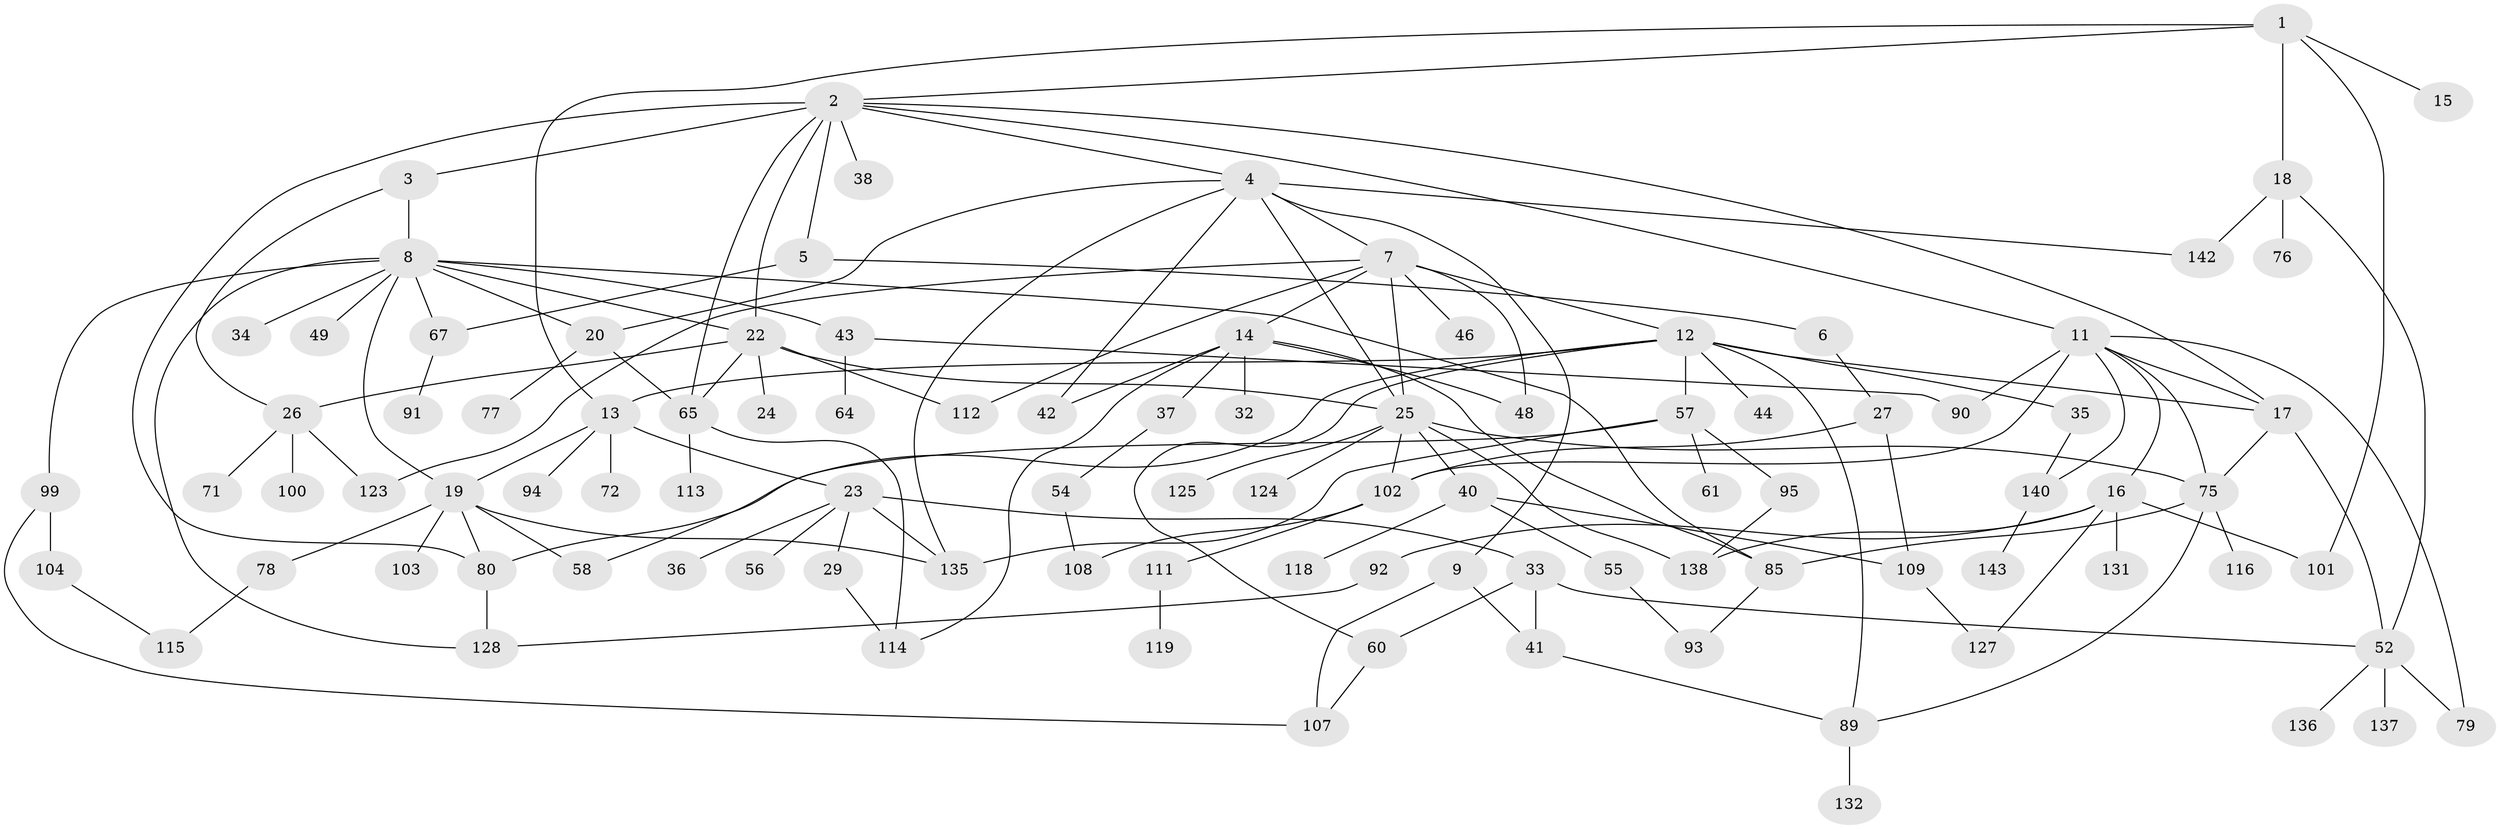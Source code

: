// Generated by graph-tools (version 1.1) at 2025/51/02/27/25 19:51:40]
// undirected, 99 vertices, 150 edges
graph export_dot {
graph [start="1"]
  node [color=gray90,style=filled];
  1 [super="+81"];
  2 [super="+50"];
  3;
  4 [super="+51"];
  5 [super="+53"];
  6;
  7 [super="+10"];
  8 [super="+66"];
  9 [super="+88"];
  11 [super="+30"];
  12 [super="+31"];
  13 [super="+69"];
  14 [super="+74"];
  15;
  16 [super="+73"];
  17 [super="+70"];
  18;
  19 [super="+21"];
  20 [super="+133"];
  22 [super="+39"];
  23 [super="+84"];
  24;
  25 [super="+28"];
  26 [super="+45"];
  27 [super="+63"];
  29 [super="+59"];
  32;
  33 [super="+139"];
  34;
  35;
  36 [super="+62"];
  37;
  38 [super="+83"];
  40 [super="+47"];
  41 [super="+121"];
  42;
  43;
  44;
  46;
  48 [super="+68"];
  49;
  52 [super="+96"];
  54;
  55;
  56;
  57 [super="+87"];
  58 [super="+106"];
  60;
  61;
  64 [super="+86"];
  65 [super="+97"];
  67;
  71 [super="+110"];
  72;
  75 [super="+82"];
  76;
  77 [super="+105"];
  78;
  79;
  80 [super="+98"];
  85 [super="+117"];
  89 [super="+129"];
  90;
  91;
  92;
  93;
  94;
  95;
  99 [super="+126"];
  100;
  101;
  102;
  103;
  104;
  107 [super="+141"];
  108;
  109 [super="+120"];
  111 [super="+134"];
  112;
  113;
  114;
  115 [super="+122"];
  116;
  118;
  119;
  123 [super="+130"];
  124;
  125;
  127;
  128;
  131;
  132;
  135;
  136;
  137;
  138;
  140;
  142;
  143;
  1 -- 2;
  1 -- 15;
  1 -- 18;
  1 -- 13;
  1 -- 101;
  2 -- 3;
  2 -- 4;
  2 -- 5;
  2 -- 11;
  2 -- 17;
  2 -- 22;
  2 -- 38;
  2 -- 65;
  2 -- 80;
  3 -- 8;
  3 -- 26;
  4 -- 7;
  4 -- 9;
  4 -- 20;
  4 -- 42;
  4 -- 25;
  4 -- 142;
  4 -- 135;
  5 -- 6;
  5 -- 67;
  6 -- 27;
  7 -- 14;
  7 -- 112;
  7 -- 48;
  7 -- 25;
  7 -- 123;
  7 -- 12;
  7 -- 46;
  8 -- 19;
  8 -- 34;
  8 -- 43;
  8 -- 49;
  8 -- 99;
  8 -- 128;
  8 -- 67;
  8 -- 85;
  8 -- 22;
  8 -- 20;
  9 -- 107;
  9 -- 41;
  11 -- 16;
  11 -- 75;
  11 -- 140;
  11 -- 102;
  11 -- 90;
  11 -- 79;
  11 -- 17;
  12 -- 13;
  12 -- 35;
  12 -- 58;
  12 -- 60;
  12 -- 17;
  12 -- 89;
  12 -- 44;
  12 -- 57;
  13 -- 23;
  13 -- 72;
  13 -- 94;
  13 -- 19;
  14 -- 32;
  14 -- 37;
  14 -- 85;
  14 -- 114;
  14 -- 42;
  14 -- 48;
  16 -- 101;
  16 -- 138;
  16 -- 131;
  16 -- 92;
  16 -- 127;
  17 -- 75;
  17 -- 52;
  18 -- 52;
  18 -- 76;
  18 -- 142;
  19 -- 103;
  19 -- 80;
  19 -- 135;
  19 -- 78;
  19 -- 58;
  20 -- 65;
  20 -- 77;
  22 -- 24;
  22 -- 26;
  22 -- 112;
  22 -- 25;
  22 -- 65;
  23 -- 29;
  23 -- 33;
  23 -- 36;
  23 -- 56;
  23 -- 135;
  25 -- 125;
  25 -- 138;
  25 -- 102;
  25 -- 40;
  25 -- 75;
  25 -- 124;
  26 -- 71;
  26 -- 100;
  26 -- 123;
  27 -- 109;
  27 -- 102;
  29 -- 114;
  33 -- 41;
  33 -- 60;
  33 -- 52;
  35 -- 140;
  37 -- 54;
  40 -- 55;
  40 -- 109;
  40 -- 118;
  41 -- 89;
  43 -- 64;
  43 -- 90;
  52 -- 136;
  52 -- 137;
  52 -- 79;
  54 -- 108;
  55 -- 93;
  57 -- 61;
  57 -- 95;
  57 -- 80;
  57 -- 135;
  60 -- 107;
  65 -- 113;
  65 -- 114;
  67 -- 91;
  75 -- 116;
  75 -- 89;
  75 -- 85;
  78 -- 115;
  80 -- 128;
  85 -- 93;
  89 -- 132;
  92 -- 128;
  95 -- 138;
  99 -- 104;
  99 -- 107;
  102 -- 111;
  102 -- 108;
  104 -- 115;
  109 -- 127;
  111 -- 119;
  140 -- 143;
}
